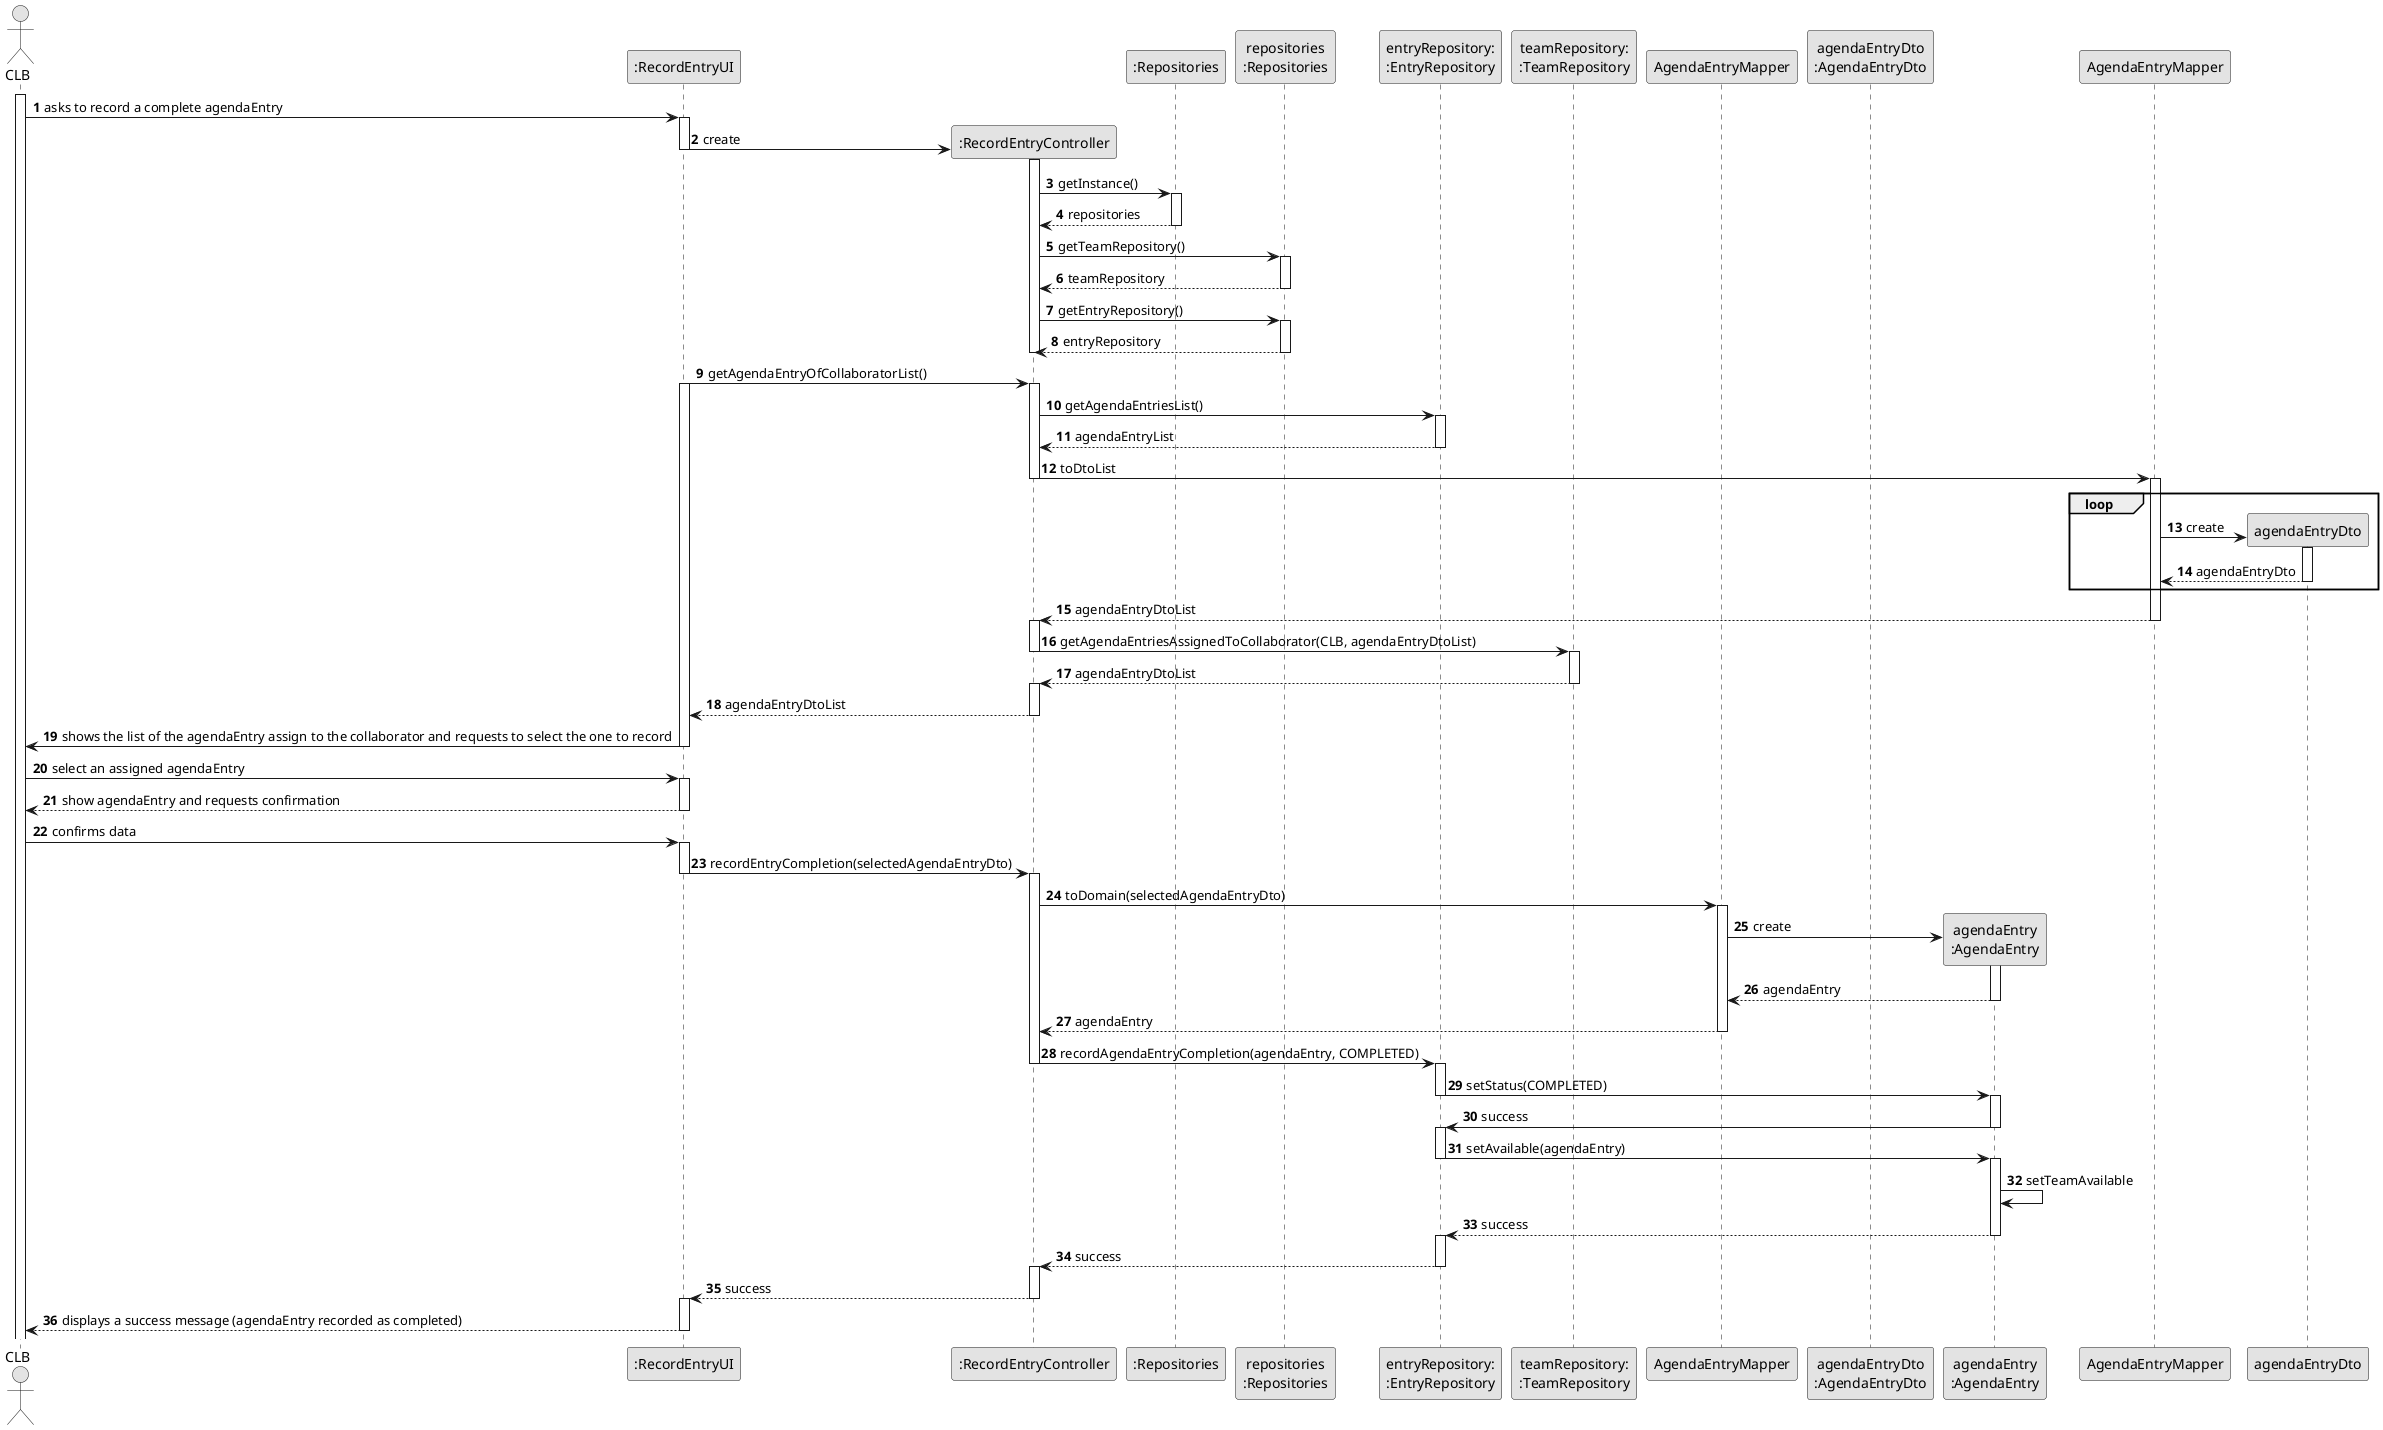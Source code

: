 @startuml
skinparam monochrome true
skinparam packageStyle rectangle
skinparam shadowing false

autonumber

actor "CLB" as CLB
participant ":RecordEntryUI" as UI
participant ":RecordEntryController" as CTRL
participant ":Repositories" as RepositorySingleton
participant "repositories\n:Repositories" as PLAT
participant "entryRepository:\n:EntryRepository" as EntryRepo
participant "teamRepository:\n:TeamRepository" as TeamRepo
participant "AgendaEntryMapper" as EntryMapper
participant "agendaEntryDto\n:AgendaEntryDto" as EntryDto
participant "agendaEntry\n:AgendaEntry" as AgendaEntry


activate CLB

    CLB -> UI : asks to record a complete agendaEntry
    activate UI

        UI -> CTRL** : create
        deactivate UI
        activate CTRL

            CTRL -> RepositorySingleton: getInstance()
            activate RepositorySingleton

                RepositorySingleton --> CTRL: repositories
            deactivate RepositorySingleton

            CTRL -> PLAT : getTeamRepository()
            activate PLAT

                PLAT --> CTRL: teamRepository
            deactivate PLAT

            CTRL -> PLAT : getEntryRepository()
            activate PLAT

                PLAT --> CTRL: entryRepository
            deactivate PLAT


        deactivate CTRL

        UI -> CTRL: getAgendaEntryOfCollaboratorList()
        activate UI
        activate CTRL

            CTRL -> EntryRepo: getAgendaEntriesList()
            activate EntryRepo

            EntryRepo --> CTRL: agendaEntryList
            deactivate EntryRepo

            CTRL -> AgendaEntryMapper: toDtoList
            deactivate CTRL
            activate AgendaEntryMapper

            loop

                AgendaEntryMapper -> agendaEntryDto**: create
                activate agendaEntryDto

                agendaEntryDto --> AgendaEntryMapper: agendaEntryDto
                deactivate agendaEntryDto

            end loop

            AgendaEntryMapper --> CTRL: agendaEntryDtoList
            deactivate AgendaEntryMapper
            activate CTRL

            CTRL -> TeamRepo: getAgendaEntriesAssignedToCollaborator(CLB, agendaEntryDtoList)
            deactivate CTRL
            activate TeamRepo


                TeamRepo --> CTRL: agendaEntryDtoList
            deactivate TeamRepo
        activate CTRL

        CTRL --> UI : agendaEntryDtoList
        deactivate CTRL

        UI -> CLB : shows the list of the agendaEntry assign to the collaborator and requests to select the one to record
    deactivate UI

    CLB -> UI : select an assigned agendaEntry
    activate UI

        UI --> CLB : show agendaEntry and requests confirmation
    deactivate UI

    CLB -> UI : confirms data
    activate UI

        UI -> CTRL : recordEntryCompletion(selectedAgendaEntryDto)
        deactivate UI
        activate CTRL

            CTRL -> EntryMapper : toDomain(selectedAgendaEntryDto)
            activate EntryMapper

                EntryMapper -> AgendaEntry** : create
                activate AgendaEntry

                AgendaEntry --> EntryMapper : agendaEntry
                deactivate AgendaEntry

                EntryMapper --> CTRL : agendaEntry
            deactivate EntryMapper

            CTRL -> EntryRepo : recordAgendaEntryCompletion(agendaEntry, COMPLETED)
            deactivate CTRL
            activate EntryRepo

                EntryRepo -> AgendaEntry : setStatus(COMPLETED)
                deactivate EntryRepo
                activate AgendaEntry

                AgendaEntry -> EntryRepo : success
                deactivate AgendaEntry
                activate EntryRepo

                EntryRepo -> AgendaEntry : setAvailable(agendaEntry)
                deactivate EntryRepo
                activate AgendaEntry

                AgendaEntry -> AgendaEntry : setTeamAvailable

                AgendaEntry --> EntryRepo : success
                deactivate AgendaEntry

                activate EntryRepo

            EntryRepo --> CTRL : success
            deactivate EntryRepo
            activate CTRL

            CTRL --> UI : success
        deactivate CTRL
        activate UI

        UI --> CLB : displays a success message (agendaEntry recorded as completed)
    deactivate UI

@enduml

